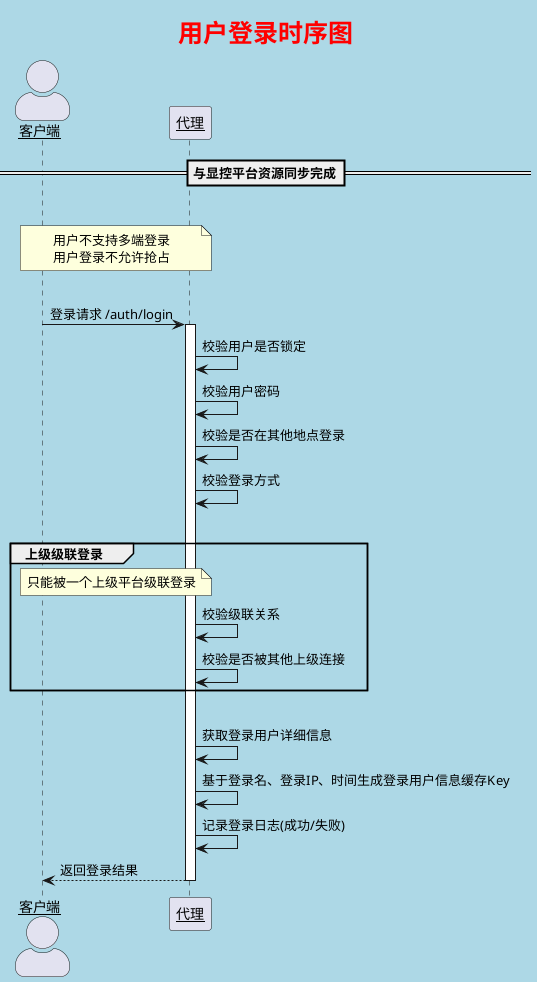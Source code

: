 @startuml

skinparam titleFontSize 25
skinparam titleFontColor  #red
title 用户登录时序图

skinparam backgroundColor #LightBlue
skinparam handwritten false
skinparam sequenceParticipant underline
skinparam actorStyle awesome

actor       客户端 as client
participant 代理   as mpuaps


==与显控平台资源同步完成==
|||
note over client,mpuaps
用户不支持多端登录
用户登录不允许抢占
end note
|||
client -> mpuaps : 登录请求 /auth/login
activate mpuaps
mpuaps -> mpuaps : 校验用户是否锁定
mpuaps -> mpuaps : 校验用户密码
mpuaps -> mpuaps : 校验是否在其他地点登录
mpuaps -> mpuaps : 校验登录方式
|||
group 上级级联登录
    note over client,mpuaps
	只能被一个上级平台级联登录
	end note
	mpuaps -> mpuaps : 校验级联关系
	mpuaps -> mpuaps : 校验是否被其他上级连接
end
|||
mpuaps ->  mpuaps : 获取登录用户详细信息
mpuaps ->  mpuaps : 基于登录名、登录IP、时间生成登录用户信息缓存Key
mpuaps ->  mpuaps : 记录登录日志(成功/失败)
client <-- mpuaps : 返回登录结果
deactivate mpuaps

@enduml